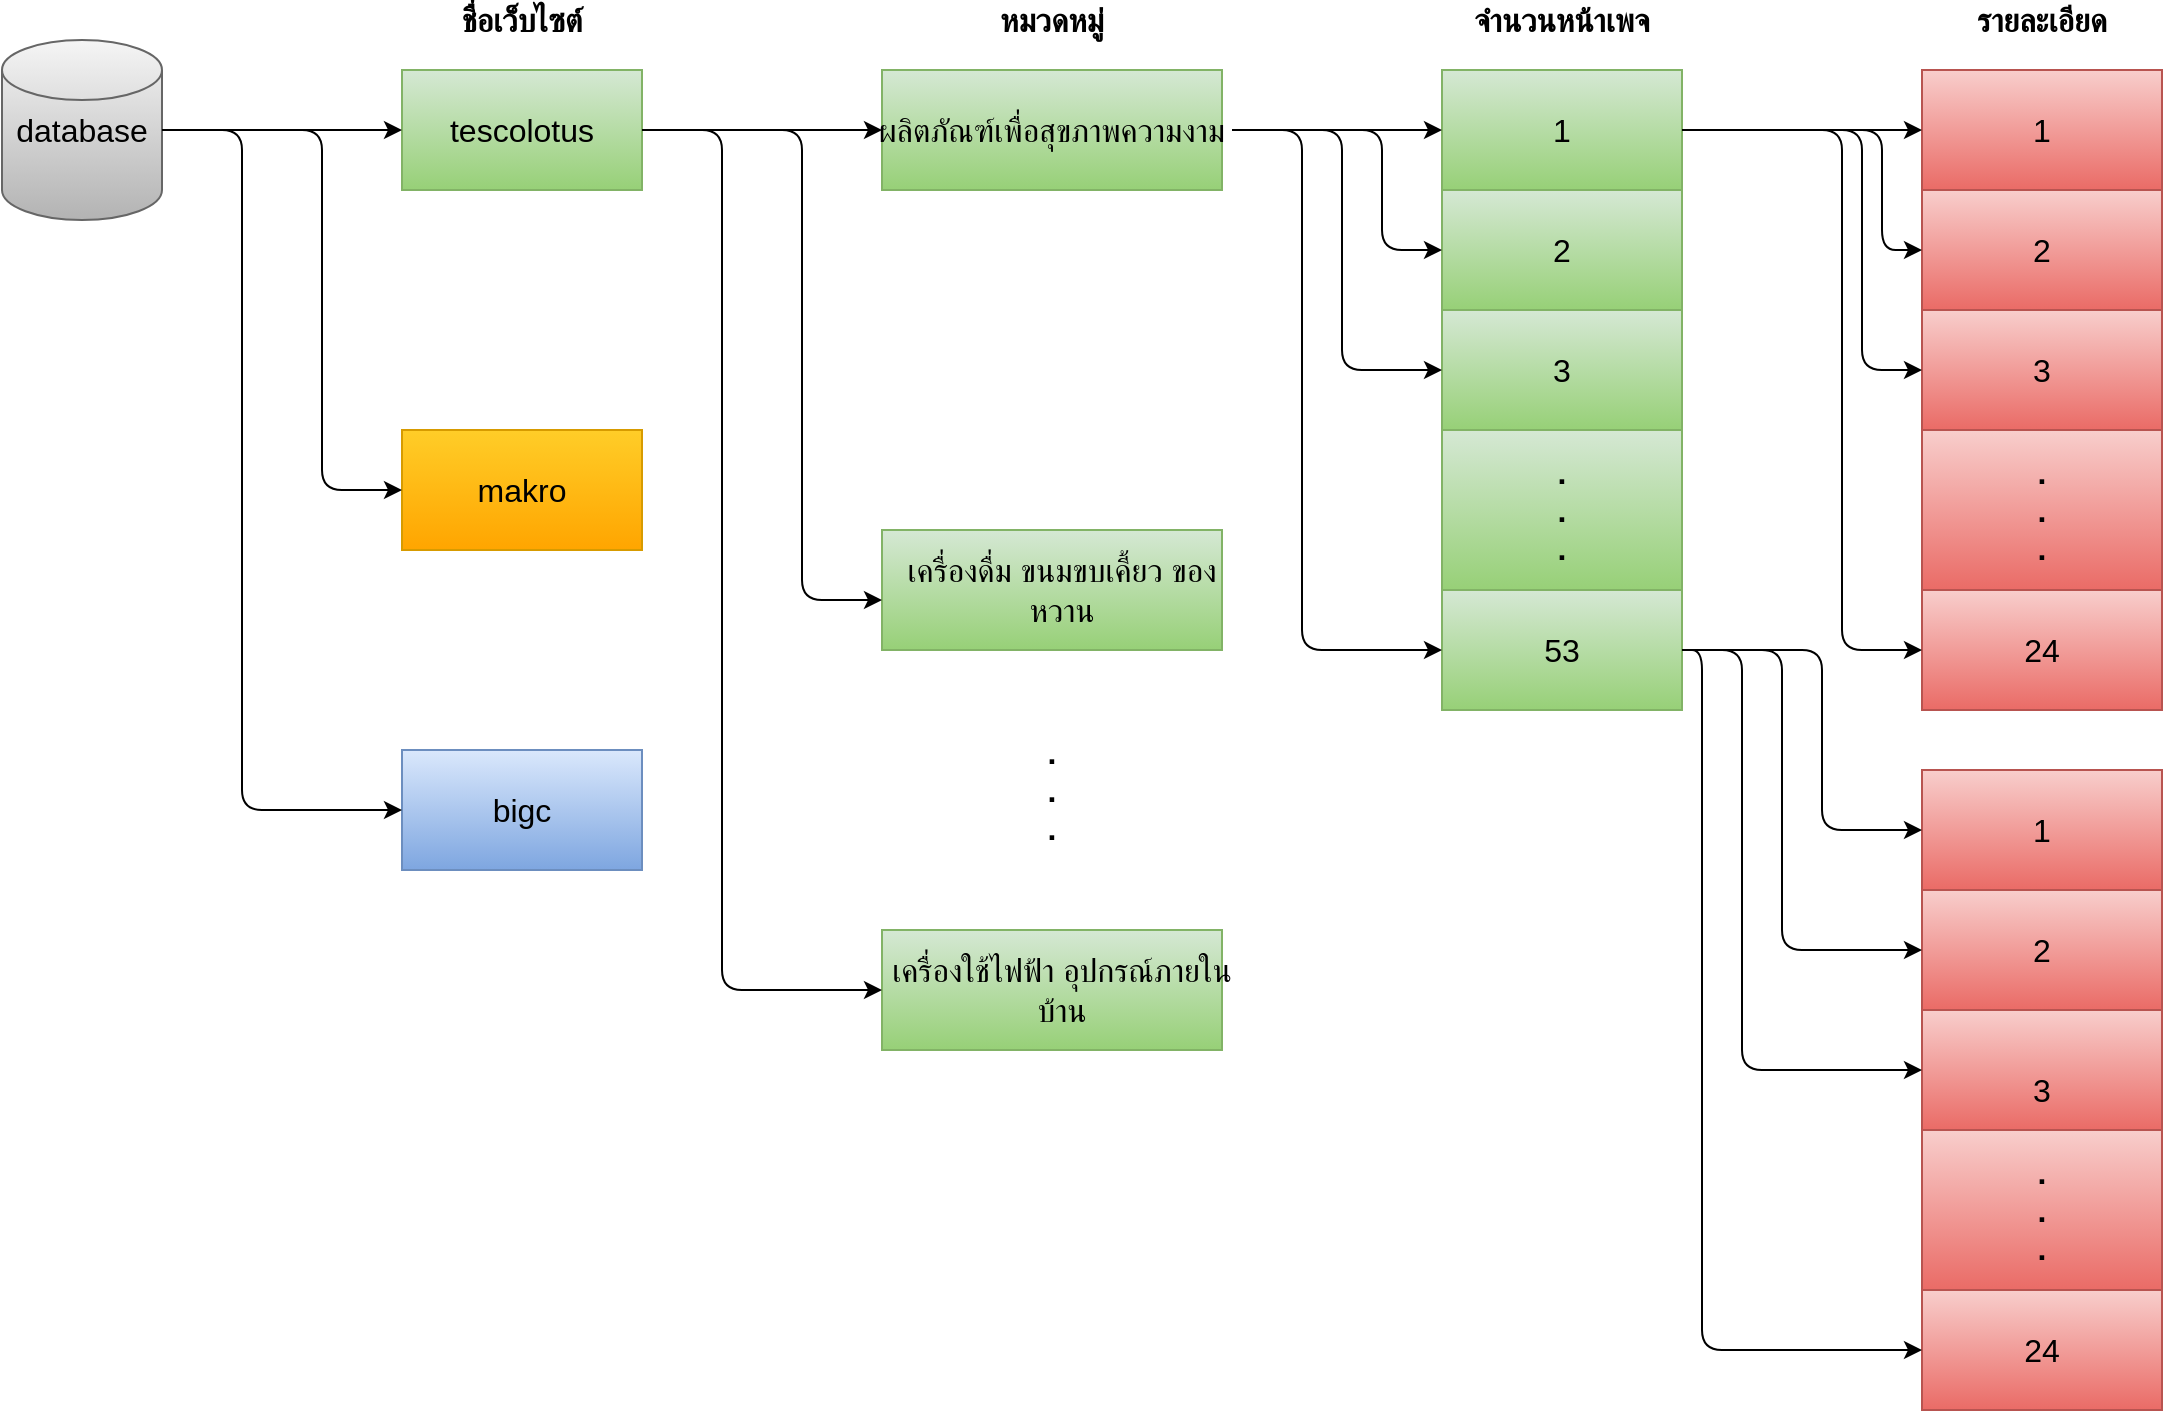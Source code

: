 <mxfile version="14.5.1" type="device"><diagram id="eDEsTDvLarD-YiUVRjUD" name="Page-1"><mxGraphModel dx="1602" dy="1026" grid="1" gridSize="10" guides="1" tooltips="1" connect="1" arrows="1" fold="1" page="1" pageScale="1" pageWidth="1920" pageHeight="1200" math="0" shadow="0"><root><mxCell id="0"/><mxCell id="1" parent="0"/><mxCell id="hex__hkt7IEPzipqFCfx-1" value="" style="shape=cylinder3;whiteSpace=wrap;html=1;boundedLbl=1;backgroundOutline=1;size=15;fillColor=#f5f5f5;strokeColor=#666666;gradientColor=#b3b3b3;" parent="1" vertex="1"><mxGeometry x="80" y="35" width="80" height="90" as="geometry"/></mxCell><mxCell id="hex__hkt7IEPzipqFCfx-2" value="" style="rounded=0;whiteSpace=wrap;html=1;gradientColor=#97d077;fillColor=#d5e8d4;strokeColor=#82b366;" parent="1" vertex="1"><mxGeometry x="280" y="50" width="120" height="60" as="geometry"/></mxCell><mxCell id="hex__hkt7IEPzipqFCfx-3" value="" style="endArrow=classic;html=1;exitX=1;exitY=0.5;exitDx=0;exitDy=0;exitPerimeter=0;entryX=0;entryY=0.5;entryDx=0;entryDy=0;" parent="1" source="hex__hkt7IEPzipqFCfx-1" target="hex__hkt7IEPzipqFCfx-2" edge="1"><mxGeometry width="50" height="50" relative="1" as="geometry"><mxPoint x="160" y="120" as="sourcePoint"/><mxPoint x="210" y="70" as="targetPoint"/></mxGeometry></mxCell><mxCell id="hex__hkt7IEPzipqFCfx-4" value="" style="rounded=0;whiteSpace=wrap;html=1;gradientColor=#97d077;fillColor=#d5e8d4;strokeColor=#82b366;" parent="1" vertex="1"><mxGeometry x="520" y="50" width="170" height="60" as="geometry"/></mxCell><mxCell id="hex__hkt7IEPzipqFCfx-5" value="" style="endArrow=classic;html=1;exitX=1;exitY=0.5;exitDx=0;exitDy=0;entryX=0;entryY=0.5;entryDx=0;entryDy=0;" parent="1" source="hex__hkt7IEPzipqFCfx-2" target="hex__hkt7IEPzipqFCfx-4" edge="1"><mxGeometry width="50" height="50" relative="1" as="geometry"><mxPoint x="430" y="120" as="sourcePoint"/><mxPoint x="480" y="70" as="targetPoint"/></mxGeometry></mxCell><mxCell id="hex__hkt7IEPzipqFCfx-6" value="" style="rounded=0;whiteSpace=wrap;html=1;gradientColor=#97d077;fillColor=#d5e8d4;strokeColor=#82b366;" parent="1" vertex="1"><mxGeometry x="520" y="280" width="170" height="60" as="geometry"/></mxCell><mxCell id="hex__hkt7IEPzipqFCfx-7" value="" style="rounded=0;whiteSpace=wrap;html=1;gradientColor=#97d077;fillColor=#d5e8d4;strokeColor=#82b366;" parent="1" vertex="1"><mxGeometry x="520" y="480" width="170" height="60" as="geometry"/></mxCell><mxCell id="hex__hkt7IEPzipqFCfx-27" value="" style="rounded=0;whiteSpace=wrap;html=1;gradientColor=#97d077;fillColor=#d5e8d4;strokeColor=#82b366;" parent="1" vertex="1"><mxGeometry x="800" y="50" width="120" height="60" as="geometry"/></mxCell><mxCell id="hex__hkt7IEPzipqFCfx-28" value="" style="rounded=0;whiteSpace=wrap;html=1;gradientColor=#97d077;fillColor=#d5e8d4;strokeColor=#82b366;" parent="1" vertex="1"><mxGeometry x="800" y="110" width="120" height="60" as="geometry"/></mxCell><mxCell id="hex__hkt7IEPzipqFCfx-29" value="" style="rounded=0;whiteSpace=wrap;html=1;gradientColor=#97d077;fillColor=#d5e8d4;strokeColor=#82b366;" parent="1" vertex="1"><mxGeometry x="800" y="170" width="120" height="60" as="geometry"/></mxCell><mxCell id="hex__hkt7IEPzipqFCfx-30" value="" style="rounded=0;whiteSpace=wrap;html=1;gradientColor=#ea6b66;fillColor=#f8cecc;strokeColor=#b85450;" parent="1" vertex="1"><mxGeometry x="1040" y="230" width="120" height="80" as="geometry"/></mxCell><mxCell id="hex__hkt7IEPzipqFCfx-31" value="" style="rounded=0;whiteSpace=wrap;html=1;gradientColor=#97d077;fillColor=#d5e8d4;strokeColor=#82b366;" parent="1" vertex="1"><mxGeometry x="800" y="310" width="120" height="60" as="geometry"/></mxCell><mxCell id="hex__hkt7IEPzipqFCfx-32" value="tescolotus" style="text;html=1;strokeColor=none;fillColor=none;align=center;verticalAlign=middle;whiteSpace=wrap;rounded=0;fontSize=16;" parent="1" vertex="1"><mxGeometry x="310" y="70" width="60" height="20" as="geometry"/></mxCell><mxCell id="hex__hkt7IEPzipqFCfx-34" value="ผลิตภัณฑ์เพื่อสุขภาพความงาม" style="text;html=1;strokeColor=none;fillColor=none;align=center;verticalAlign=middle;whiteSpace=wrap;rounded=0;fontSize=16;" parent="1" vertex="1"><mxGeometry x="515" y="70" width="180" height="20" as="geometry"/></mxCell><mxCell id="hex__hkt7IEPzipqFCfx-35" value="เครื่องดื่ม ขนมขบเคี้ยว ของหวาน" style="text;html=1;strokeColor=none;fillColor=none;align=center;verticalAlign=middle;whiteSpace=wrap;rounded=0;fontSize=16;" parent="1" vertex="1"><mxGeometry x="520" y="300" width="180" height="20" as="geometry"/></mxCell><mxCell id="hex__hkt7IEPzipqFCfx-36" value="" style="endArrow=classic;html=1;fontSize=16;entryX=0;entryY=0.75;entryDx=0;entryDy=0;exitX=1;exitY=0.5;exitDx=0;exitDy=0;edgeStyle=orthogonalEdgeStyle;" parent="1" source="hex__hkt7IEPzipqFCfx-2" target="hex__hkt7IEPzipqFCfx-35" edge="1"><mxGeometry width="50" height="50" relative="1" as="geometry"><mxPoint x="400" y="280" as="sourcePoint"/><mxPoint x="450" y="230" as="targetPoint"/><Array as="points"><mxPoint x="480" y="80"/><mxPoint x="480" y="315"/></Array></mxGeometry></mxCell><mxCell id="hex__hkt7IEPzipqFCfx-37" value="เครื่องใช้ไฟฟ้า อุปกรณ์ภายในบ้าน" style="text;html=1;strokeColor=none;fillColor=none;align=center;verticalAlign=middle;whiteSpace=wrap;rounded=0;fontSize=16;" parent="1" vertex="1"><mxGeometry x="520" y="500" width="180" height="20" as="geometry"/></mxCell><mxCell id="hex__hkt7IEPzipqFCfx-40" value="" style="endArrow=classic;html=1;fontSize=16;entryX=0;entryY=0.5;entryDx=0;entryDy=0;exitX=1;exitY=0.5;exitDx=0;exitDy=0;edgeStyle=orthogonalEdgeStyle;" parent="1" source="hex__hkt7IEPzipqFCfx-2" target="hex__hkt7IEPzipqFCfx-37" edge="1"><mxGeometry width="50" height="50" relative="1" as="geometry"><mxPoint x="380" y="500" as="sourcePoint"/><mxPoint x="430" y="450" as="targetPoint"/><Array as="points"><mxPoint x="440" y="80"/><mxPoint x="440" y="510"/></Array></mxGeometry></mxCell><mxCell id="hex__hkt7IEPzipqFCfx-41" value="1" style="text;html=1;strokeColor=none;fillColor=none;align=center;verticalAlign=middle;whiteSpace=wrap;rounded=0;fontSize=16;" parent="1" vertex="1"><mxGeometry x="835" y="70" width="50" height="20" as="geometry"/></mxCell><mxCell id="hex__hkt7IEPzipqFCfx-42" value="2" style="text;html=1;strokeColor=none;fillColor=none;align=center;verticalAlign=middle;whiteSpace=wrap;rounded=0;fontSize=16;" parent="1" vertex="1"><mxGeometry x="835" y="130" width="50" height="20" as="geometry"/></mxCell><mxCell id="hex__hkt7IEPzipqFCfx-43" value="3" style="text;html=1;strokeColor=none;fillColor=none;align=center;verticalAlign=middle;whiteSpace=wrap;rounded=0;fontSize=16;" parent="1" vertex="1"><mxGeometry x="835" y="190" width="50" height="20" as="geometry"/></mxCell><mxCell id="hex__hkt7IEPzipqFCfx-46" value="53" style="text;html=1;strokeColor=none;fillColor=none;align=center;verticalAlign=middle;whiteSpace=wrap;rounded=0;fontSize=16;" parent="1" vertex="1"><mxGeometry x="835" y="330" width="50" height="20" as="geometry"/></mxCell><mxCell id="hex__hkt7IEPzipqFCfx-47" value="" style="rounded=0;whiteSpace=wrap;html=1;fontSize=16;gradientColor=#ea6b66;fillColor=#f8cecc;strokeColor=#b85450;" parent="1" vertex="1"><mxGeometry x="1040" y="50" width="120" height="60" as="geometry"/></mxCell><mxCell id="hex__hkt7IEPzipqFCfx-48" value="" style="rounded=0;whiteSpace=wrap;html=1;fontSize=16;gradientColor=#ea6b66;fillColor=#f8cecc;strokeColor=#b85450;" parent="1" vertex="1"><mxGeometry x="1040" y="110" width="120" height="60" as="geometry"/></mxCell><mxCell id="hex__hkt7IEPzipqFCfx-49" value="" style="rounded=0;whiteSpace=wrap;html=1;fontSize=16;gradientColor=#ea6b66;fillColor=#f8cecc;strokeColor=#b85450;" parent="1" vertex="1"><mxGeometry x="1040" y="170" width="120" height="60" as="geometry"/></mxCell><mxCell id="hex__hkt7IEPzipqFCfx-50" value="" style="rounded=0;whiteSpace=wrap;html=1;fontSize=16;gradientColor=#ea6b66;fillColor=#f8cecc;strokeColor=#b85450;" parent="1" vertex="1"><mxGeometry x="1040" y="310" width="120" height="60" as="geometry"/></mxCell><mxCell id="hex__hkt7IEPzipqFCfx-51" value="" style="endArrow=classic;html=1;fontSize=16;entryX=0;entryY=0.5;entryDx=0;entryDy=0;exitX=1;exitY=0.5;exitDx=0;exitDy=0;" parent="1" source="hex__hkt7IEPzipqFCfx-34" target="hex__hkt7IEPzipqFCfx-27" edge="1"><mxGeometry width="50" height="50" relative="1" as="geometry"><mxPoint x="710" y="140" as="sourcePoint"/><mxPoint x="750" y="70" as="targetPoint"/></mxGeometry></mxCell><mxCell id="hex__hkt7IEPzipqFCfx-52" value="" style="endArrow=classic;html=1;fontSize=16;entryX=0;entryY=0.5;entryDx=0;entryDy=0;exitX=1;exitY=0.5;exitDx=0;exitDy=0;edgeStyle=orthogonalEdgeStyle;" parent="1" source="hex__hkt7IEPzipqFCfx-34" target="hex__hkt7IEPzipqFCfx-28" edge="1"><mxGeometry width="50" height="50" relative="1" as="geometry"><mxPoint x="695" y="160" as="sourcePoint"/><mxPoint x="760" y="150" as="targetPoint"/><Array as="points"><mxPoint x="770" y="80"/><mxPoint x="770" y="140"/></Array></mxGeometry></mxCell><mxCell id="hex__hkt7IEPzipqFCfx-53" value="" style="endArrow=classic;html=1;fontSize=16;entryX=0;entryY=0.5;entryDx=0;entryDy=0;exitX=1;exitY=0.5;exitDx=0;exitDy=0;edgeStyle=orthogonalEdgeStyle;" parent="1" source="hex__hkt7IEPzipqFCfx-34" target="hex__hkt7IEPzipqFCfx-29" edge="1"><mxGeometry width="50" height="50" relative="1" as="geometry"><mxPoint x="700" y="210" as="sourcePoint"/><mxPoint x="800" y="190" as="targetPoint"/><Array as="points"><mxPoint x="750" y="80"/><mxPoint x="750" y="200"/></Array></mxGeometry></mxCell><mxCell id="hex__hkt7IEPzipqFCfx-54" value="" style="endArrow=classic;html=1;fontSize=16;entryX=0;entryY=0.5;entryDx=0;entryDy=0;exitX=1;exitY=0.5;exitDx=0;exitDy=0;edgeStyle=orthogonalEdgeStyle;" parent="1" source="hex__hkt7IEPzipqFCfx-34" target="hex__hkt7IEPzipqFCfx-31" edge="1"><mxGeometry width="50" height="50" relative="1" as="geometry"><mxPoint x="695" y="170" as="sourcePoint"/><mxPoint x="780" y="380" as="targetPoint"/><Array as="points"><mxPoint x="730" y="80"/><mxPoint x="730" y="340"/></Array></mxGeometry></mxCell><mxCell id="hex__hkt7IEPzipqFCfx-55" value="" style="rounded=0;whiteSpace=wrap;html=1;fontSize=16;gradientColor=#ea6b66;fillColor=#f8cecc;strokeColor=#b85450;" parent="1" vertex="1"><mxGeometry x="1040" y="400" width="120" height="60" as="geometry"/></mxCell><mxCell id="hex__hkt7IEPzipqFCfx-56" value="" style="rounded=0;whiteSpace=wrap;html=1;fontSize=16;gradientColor=#ea6b66;fillColor=#f8cecc;strokeColor=#b85450;" parent="1" vertex="1"><mxGeometry x="1040" y="460" width="120" height="60" as="geometry"/></mxCell><mxCell id="hex__hkt7IEPzipqFCfx-57" value="" style="rounded=0;whiteSpace=wrap;html=1;fontSize=16;gradientColor=#ea6b66;fillColor=#f8cecc;strokeColor=#b85450;" parent="1" vertex="1"><mxGeometry x="1040" y="520" width="120" height="60" as="geometry"/></mxCell><mxCell id="hex__hkt7IEPzipqFCfx-58" value="" style="rounded=0;whiteSpace=wrap;html=1;gradientColor=#ea6b66;fillColor=#f8cecc;strokeColor=#b85450;" parent="1" vertex="1"><mxGeometry x="1040" y="580" width="120" height="80" as="geometry"/></mxCell><mxCell id="hex__hkt7IEPzipqFCfx-59" value="" style="rounded=0;whiteSpace=wrap;html=1;fontSize=16;gradientColor=#ea6b66;fillColor=#f8cecc;strokeColor=#b85450;" parent="1" vertex="1"><mxGeometry x="1040" y="660" width="120" height="60" as="geometry"/></mxCell><mxCell id="hex__hkt7IEPzipqFCfx-61" value="" style="rounded=0;whiteSpace=wrap;html=1;gradientColor=#97d077;fillColor=#d5e8d4;strokeColor=#82b366;" parent="1" vertex="1"><mxGeometry x="800" y="230" width="120" height="80" as="geometry"/></mxCell><mxCell id="hex__hkt7IEPzipqFCfx-62" value="&lt;b&gt;.&lt;br&gt;.&lt;br&gt;.&lt;/b&gt;" style="text;html=1;strokeColor=none;fillColor=none;align=center;verticalAlign=middle;whiteSpace=wrap;rounded=0;fontSize=16;" parent="1" vertex="1"><mxGeometry x="835" y="250" width="50" height="40" as="geometry"/></mxCell><mxCell id="hex__hkt7IEPzipqFCfx-63" value="&lt;b&gt;.&lt;br&gt;.&lt;br&gt;.&lt;/b&gt;" style="text;html=1;strokeColor=none;fillColor=none;align=center;verticalAlign=middle;whiteSpace=wrap;rounded=0;fontSize=16;" parent="1" vertex="1"><mxGeometry x="1075" y="250" width="50" height="40" as="geometry"/></mxCell><mxCell id="hex__hkt7IEPzipqFCfx-64" value="&lt;b&gt;.&lt;br&gt;.&lt;br&gt;.&lt;/b&gt;" style="text;html=1;strokeColor=none;fillColor=none;align=center;verticalAlign=middle;whiteSpace=wrap;rounded=0;fontSize=16;" parent="1" vertex="1"><mxGeometry x="1075" y="600" width="50" height="40" as="geometry"/></mxCell><mxCell id="hex__hkt7IEPzipqFCfx-65" value="1" style="text;html=1;strokeColor=none;fillColor=none;align=center;verticalAlign=middle;whiteSpace=wrap;rounded=0;fontSize=16;" parent="1" vertex="1"><mxGeometry x="1075" y="70" width="50" height="20" as="geometry"/></mxCell><mxCell id="hex__hkt7IEPzipqFCfx-66" value="2" style="text;html=1;strokeColor=none;fillColor=none;align=center;verticalAlign=middle;whiteSpace=wrap;rounded=0;fontSize=16;" parent="1" vertex="1"><mxGeometry x="1075" y="130" width="50" height="20" as="geometry"/></mxCell><mxCell id="hex__hkt7IEPzipqFCfx-67" value="3" style="text;html=1;strokeColor=none;fillColor=none;align=center;verticalAlign=middle;whiteSpace=wrap;rounded=0;fontSize=16;" parent="1" vertex="1"><mxGeometry x="1075" y="190" width="50" height="20" as="geometry"/></mxCell><mxCell id="hex__hkt7IEPzipqFCfx-68" value="24" style="text;html=1;strokeColor=none;fillColor=none;align=center;verticalAlign=middle;whiteSpace=wrap;rounded=0;fontSize=16;" parent="1" vertex="1"><mxGeometry x="1075" y="330" width="50" height="20" as="geometry"/></mxCell><mxCell id="hex__hkt7IEPzipqFCfx-69" value="1" style="text;html=1;strokeColor=none;fillColor=none;align=center;verticalAlign=middle;whiteSpace=wrap;rounded=0;fontSize=16;" parent="1" vertex="1"><mxGeometry x="1075" y="420" width="50" height="20" as="geometry"/></mxCell><mxCell id="hex__hkt7IEPzipqFCfx-70" value="2" style="text;html=1;strokeColor=none;fillColor=none;align=center;verticalAlign=middle;whiteSpace=wrap;rounded=0;fontSize=16;" parent="1" vertex="1"><mxGeometry x="1075" y="480" width="50" height="20" as="geometry"/></mxCell><mxCell id="hex__hkt7IEPzipqFCfx-71" value="3" style="text;html=1;strokeColor=none;fillColor=none;align=center;verticalAlign=middle;whiteSpace=wrap;rounded=0;fontSize=16;" parent="1" vertex="1"><mxGeometry x="1075" y="550" width="50" height="20" as="geometry"/></mxCell><mxCell id="hex__hkt7IEPzipqFCfx-72" value="24" style="text;html=1;strokeColor=none;fillColor=none;align=center;verticalAlign=middle;whiteSpace=wrap;rounded=0;fontSize=16;" parent="1" vertex="1"><mxGeometry x="1075" y="680" width="50" height="20" as="geometry"/></mxCell><mxCell id="hex__hkt7IEPzipqFCfx-73" value="" style="endArrow=classic;html=1;fontSize=16;exitX=1;exitY=0.5;exitDx=0;exitDy=0;entryX=0;entryY=0.5;entryDx=0;entryDy=0;" parent="1" source="hex__hkt7IEPzipqFCfx-27" target="hex__hkt7IEPzipqFCfx-47" edge="1"><mxGeometry width="50" height="50" relative="1" as="geometry"><mxPoint x="960" y="190" as="sourcePoint"/><mxPoint x="1010" y="140" as="targetPoint"/></mxGeometry></mxCell><mxCell id="hex__hkt7IEPzipqFCfx-74" value="" style="endArrow=classic;html=1;fontSize=16;exitX=1;exitY=0.5;exitDx=0;exitDy=0;entryX=0;entryY=0.5;entryDx=0;entryDy=0;edgeStyle=orthogonalEdgeStyle;" parent="1" source="hex__hkt7IEPzipqFCfx-27" target="hex__hkt7IEPzipqFCfx-48" edge="1"><mxGeometry width="50" height="50" relative="1" as="geometry"><mxPoint x="960" y="470" as="sourcePoint"/><mxPoint x="1010" y="420" as="targetPoint"/><Array as="points"><mxPoint x="1020" y="80"/><mxPoint x="1020" y="140"/></Array></mxGeometry></mxCell><mxCell id="hex__hkt7IEPzipqFCfx-75" value="" style="endArrow=classic;html=1;fontSize=16;exitX=1;exitY=0.5;exitDx=0;exitDy=0;entryX=0;entryY=0.5;entryDx=0;entryDy=0;edgeStyle=orthogonalEdgeStyle;" parent="1" source="hex__hkt7IEPzipqFCfx-27" target="hex__hkt7IEPzipqFCfx-49" edge="1"><mxGeometry width="50" height="50" relative="1" as="geometry"><mxPoint x="860" y="520" as="sourcePoint"/><mxPoint x="910" y="470" as="targetPoint"/><Array as="points"><mxPoint x="1010" y="80"/><mxPoint x="1010" y="200"/></Array></mxGeometry></mxCell><mxCell id="hex__hkt7IEPzipqFCfx-76" value="" style="endArrow=classic;html=1;fontSize=16;exitX=1;exitY=0.5;exitDx=0;exitDy=0;entryX=0;entryY=0.5;entryDx=0;entryDy=0;edgeStyle=orthogonalEdgeStyle;" parent="1" source="hex__hkt7IEPzipqFCfx-27" target="hex__hkt7IEPzipqFCfx-50" edge="1"><mxGeometry width="50" height="50" relative="1" as="geometry"><mxPoint x="920" y="510" as="sourcePoint"/><mxPoint x="970" y="460" as="targetPoint"/><Array as="points"><mxPoint x="1000" y="80"/><mxPoint x="1000" y="340"/></Array></mxGeometry></mxCell><mxCell id="hex__hkt7IEPzipqFCfx-77" value="" style="endArrow=classic;html=1;fontSize=16;exitX=1;exitY=0.5;exitDx=0;exitDy=0;entryX=0;entryY=0.5;entryDx=0;entryDy=0;edgeStyle=orthogonalEdgeStyle;" parent="1" source="hex__hkt7IEPzipqFCfx-31" target="hex__hkt7IEPzipqFCfx-55" edge="1"><mxGeometry width="50" height="50" relative="1" as="geometry"><mxPoint x="930" y="510" as="sourcePoint"/><mxPoint x="980" y="460" as="targetPoint"/><Array as="points"><mxPoint x="990" y="340"/><mxPoint x="990" y="430"/></Array></mxGeometry></mxCell><mxCell id="hex__hkt7IEPzipqFCfx-78" value="" style="endArrow=classic;html=1;fontSize=16;exitX=1;exitY=0.5;exitDx=0;exitDy=0;entryX=0;entryY=0.5;entryDx=0;entryDy=0;edgeStyle=orthogonalEdgeStyle;" parent="1" source="hex__hkt7IEPzipqFCfx-31" target="hex__hkt7IEPzipqFCfx-56" edge="1"><mxGeometry width="50" height="50" relative="1" as="geometry"><mxPoint x="970" y="570" as="sourcePoint"/><mxPoint x="1020" y="520" as="targetPoint"/><Array as="points"><mxPoint x="970" y="340"/><mxPoint x="970" y="490"/></Array></mxGeometry></mxCell><mxCell id="hex__hkt7IEPzipqFCfx-79" value="" style="endArrow=classic;html=1;fontSize=16;exitX=1;exitY=0.5;exitDx=0;exitDy=0;entryX=0;entryY=0.5;entryDx=0;entryDy=0;edgeStyle=orthogonalEdgeStyle;" parent="1" source="hex__hkt7IEPzipqFCfx-31" target="hex__hkt7IEPzipqFCfx-57" edge="1"><mxGeometry width="50" height="50" relative="1" as="geometry"><mxPoint x="960" y="570" as="sourcePoint"/><mxPoint x="1010" y="520" as="targetPoint"/><Array as="points"><mxPoint x="950" y="340"/><mxPoint x="950" y="550"/></Array></mxGeometry></mxCell><mxCell id="hex__hkt7IEPzipqFCfx-80" value="" style="endArrow=classic;html=1;fontSize=16;exitX=1;exitY=0.5;exitDx=0;exitDy=0;entryX=0;entryY=0.5;entryDx=0;entryDy=0;edgeStyle=orthogonalEdgeStyle;" parent="1" source="hex__hkt7IEPzipqFCfx-31" target="hex__hkt7IEPzipqFCfx-59" edge="1"><mxGeometry width="50" height="50" relative="1" as="geometry"><mxPoint x="880" y="650" as="sourcePoint"/><mxPoint x="930" y="600" as="targetPoint"/><Array as="points"><mxPoint x="930" y="340"/><mxPoint x="930" y="690"/></Array></mxGeometry></mxCell><mxCell id="hex__hkt7IEPzipqFCfx-81" value="database" style="text;html=1;strokeColor=none;fillColor=none;align=center;verticalAlign=middle;whiteSpace=wrap;rounded=0;fontSize=16;" parent="1" vertex="1"><mxGeometry x="90" y="70" width="60" height="20" as="geometry"/></mxCell><mxCell id="hex__hkt7IEPzipqFCfx-82" value="&lt;b&gt;ชื่อเว็บไซต์&lt;/b&gt;" style="text;html=1;strokeColor=none;fillColor=none;align=center;verticalAlign=middle;whiteSpace=wrap;rounded=0;fontSize=16;" parent="1" vertex="1"><mxGeometry x="300" y="15" width="80" height="20" as="geometry"/></mxCell><mxCell id="hex__hkt7IEPzipqFCfx-83" value="&lt;b&gt;หมวดหมู่&lt;/b&gt;" style="text;html=1;strokeColor=none;fillColor=none;align=center;verticalAlign=middle;whiteSpace=wrap;rounded=0;fontSize=16;" parent="1" vertex="1"><mxGeometry x="565" y="15" width="80" height="20" as="geometry"/></mxCell><mxCell id="hex__hkt7IEPzipqFCfx-84" value="&lt;b&gt;จำนวนหน้าเพจ&lt;/b&gt;" style="text;html=1;strokeColor=none;fillColor=none;align=center;verticalAlign=middle;whiteSpace=wrap;rounded=0;fontSize=16;" parent="1" vertex="1"><mxGeometry x="805" y="15" width="110" height="20" as="geometry"/></mxCell><mxCell id="hex__hkt7IEPzipqFCfx-85" value="&lt;b&gt;รายละเอียด&lt;/b&gt;" style="text;html=1;strokeColor=none;fillColor=none;align=center;verticalAlign=middle;whiteSpace=wrap;rounded=0;fontSize=16;" parent="1" vertex="1"><mxGeometry x="1055" y="15" width="90" height="20" as="geometry"/></mxCell><mxCell id="hex__hkt7IEPzipqFCfx-86" value="" style="rounded=0;whiteSpace=wrap;html=1;fontSize=16;gradientColor=#ffa500;fillColor=#ffcd28;strokeColor=#d79b00;" parent="1" vertex="1"><mxGeometry x="280" y="230" width="120" height="60" as="geometry"/></mxCell><mxCell id="hex__hkt7IEPzipqFCfx-87" value="makro" style="text;html=1;strokeColor=none;fillColor=none;align=center;verticalAlign=middle;whiteSpace=wrap;rounded=0;fontSize=16;" parent="1" vertex="1"><mxGeometry x="310" y="250" width="60" height="20" as="geometry"/></mxCell><mxCell id="hex__hkt7IEPzipqFCfx-88" value="" style="rounded=0;whiteSpace=wrap;html=1;fontSize=16;gradientColor=#7ea6e0;fillColor=#dae8fc;strokeColor=#6c8ebf;" parent="1" vertex="1"><mxGeometry x="280" y="390" width="120" height="60" as="geometry"/></mxCell><mxCell id="hex__hkt7IEPzipqFCfx-89" value="bigc" style="text;html=1;strokeColor=none;fillColor=none;align=center;verticalAlign=middle;whiteSpace=wrap;rounded=0;fontSize=16;" parent="1" vertex="1"><mxGeometry x="310" y="410" width="60" height="20" as="geometry"/></mxCell><mxCell id="hex__hkt7IEPzipqFCfx-90" value="" style="endArrow=classic;html=1;fontSize=16;entryX=0;entryY=0.5;entryDx=0;entryDy=0;exitX=1;exitY=0.5;exitDx=0;exitDy=0;exitPerimeter=0;edgeStyle=orthogonalEdgeStyle;" parent="1" source="hex__hkt7IEPzipqFCfx-1" target="hex__hkt7IEPzipqFCfx-86" edge="1"><mxGeometry width="50" height="50" relative="1" as="geometry"><mxPoint x="70" y="320" as="sourcePoint"/><mxPoint x="120" y="270" as="targetPoint"/><Array as="points"><mxPoint x="240" y="80"/><mxPoint x="240" y="260"/></Array></mxGeometry></mxCell><mxCell id="hex__hkt7IEPzipqFCfx-91" value="" style="endArrow=classic;html=1;fontSize=16;entryX=0;entryY=0.5;entryDx=0;entryDy=0;exitX=1;exitY=0.5;exitDx=0;exitDy=0;exitPerimeter=0;edgeStyle=orthogonalEdgeStyle;" parent="1" source="hex__hkt7IEPzipqFCfx-1" target="hex__hkt7IEPzipqFCfx-88" edge="1"><mxGeometry width="50" height="50" relative="1" as="geometry"><mxPoint x="160" y="470" as="sourcePoint"/><mxPoint x="210" y="420" as="targetPoint"/><Array as="points"><mxPoint x="200" y="80"/><mxPoint x="200" y="420"/></Array></mxGeometry></mxCell><mxCell id="hex__hkt7IEPzipqFCfx-92" value="&lt;b&gt;.&lt;br&gt;.&lt;br&gt;.&lt;/b&gt;" style="text;html=1;strokeColor=none;fillColor=none;align=center;verticalAlign=middle;whiteSpace=wrap;rounded=0;fontSize=16;" parent="1" vertex="1"><mxGeometry x="580" y="390" width="50" height="40" as="geometry"/></mxCell></root></mxGraphModel></diagram></mxfile>